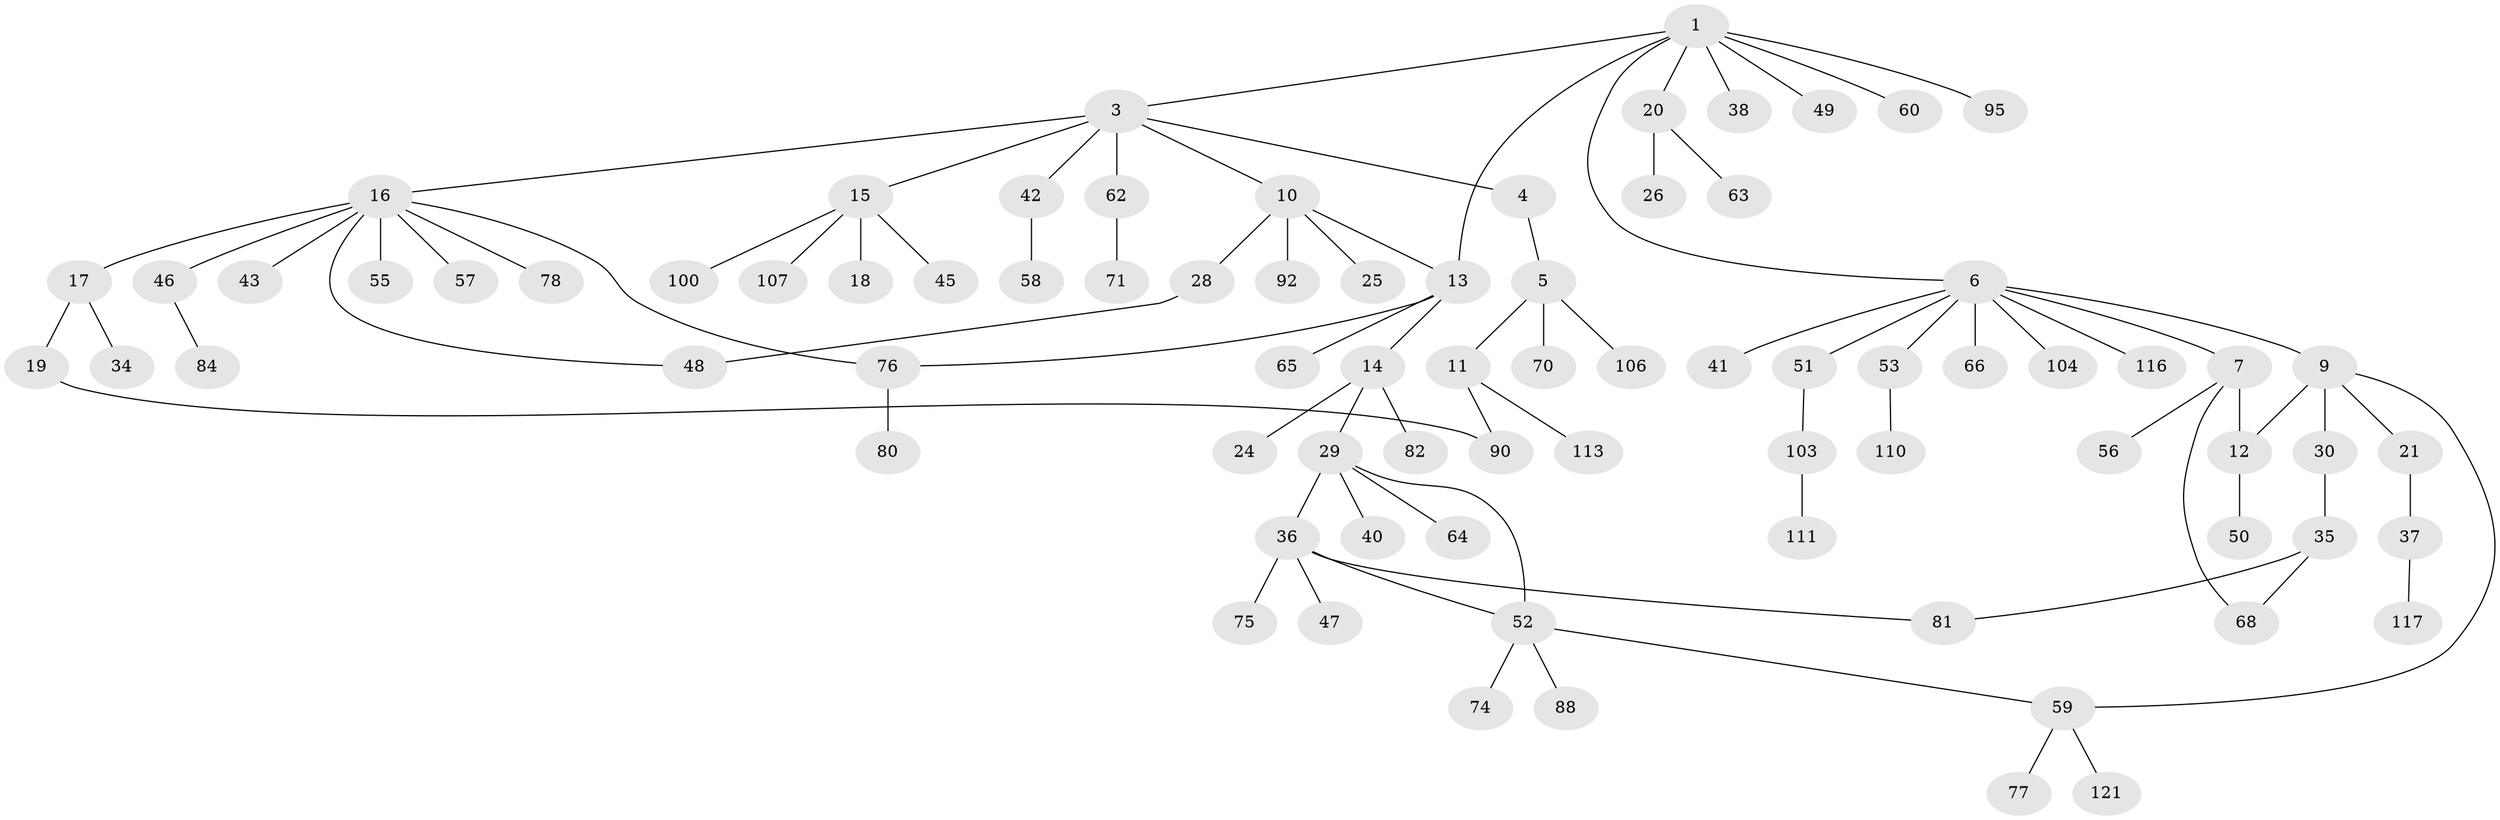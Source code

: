 // original degree distribution, {5: 0.04918032786885246, 7: 0.00819672131147541, 2: 0.3360655737704918, 4: 0.07377049180327869, 9: 0.00819672131147541, 3: 0.09016393442622951, 6: 0.01639344262295082, 1: 0.4180327868852459}
// Generated by graph-tools (version 1.1) at 2025/10/02/27/25 16:10:56]
// undirected, 81 vertices, 89 edges
graph export_dot {
graph [start="1"]
  node [color=gray90,style=filled];
  1 [super="+2"];
  3 [super="+8"];
  4;
  5 [super="+79"];
  6 [super="+91"];
  7 [super="+44"];
  9 [super="+83"];
  10 [super="+27"];
  11 [super="+73"];
  12 [super="+108"];
  13 [super="+98"];
  14 [super="+61"];
  15 [super="+67"];
  16 [super="+22"];
  17 [super="+87"];
  18 [super="+33"];
  19 [super="+23"];
  20 [super="+120"];
  21;
  24 [super="+118"];
  25 [super="+32"];
  26 [super="+31"];
  28;
  29;
  30;
  34;
  35;
  36 [super="+39"];
  37 [super="+101"];
  38;
  40;
  41 [super="+72"];
  42 [super="+122"];
  43 [super="+114"];
  45;
  46;
  47 [super="+96"];
  48 [super="+102"];
  49 [super="+86"];
  50;
  51 [super="+54"];
  52 [super="+85"];
  53;
  55;
  56;
  57;
  58 [super="+105"];
  59 [super="+69"];
  60;
  62;
  63;
  64;
  65 [super="+109"];
  66;
  68 [super="+97"];
  70 [super="+115"];
  71;
  74 [super="+119"];
  75;
  76;
  77;
  78 [super="+93"];
  80;
  81 [super="+99"];
  82 [super="+94"];
  84 [super="+89"];
  88;
  90;
  92;
  95;
  100;
  103;
  104;
  106;
  107;
  110;
  111 [super="+112"];
  113;
  116;
  117;
  121;
  1 -- 3;
  1 -- 20;
  1 -- 60;
  1 -- 95;
  1 -- 49;
  1 -- 38;
  1 -- 6;
  1 -- 13;
  3 -- 4;
  3 -- 10;
  3 -- 15;
  3 -- 16;
  3 -- 62;
  3 -- 42;
  4 -- 5;
  5 -- 11;
  5 -- 70;
  5 -- 106;
  6 -- 7;
  6 -- 9;
  6 -- 41;
  6 -- 51;
  6 -- 53;
  6 -- 66;
  6 -- 104;
  6 -- 116;
  7 -- 12;
  7 -- 56;
  7 -- 68;
  9 -- 21;
  9 -- 30;
  9 -- 59;
  9 -- 12;
  10 -- 13;
  10 -- 25;
  10 -- 28;
  10 -- 92;
  11 -- 90;
  11 -- 113;
  12 -- 50;
  13 -- 14;
  13 -- 65;
  13 -- 76;
  14 -- 24;
  14 -- 29;
  14 -- 82;
  15 -- 18;
  15 -- 45;
  15 -- 107;
  15 -- 100;
  16 -- 17;
  16 -- 55;
  16 -- 78;
  16 -- 57;
  16 -- 43;
  16 -- 76;
  16 -- 46;
  16 -- 48;
  17 -- 19;
  17 -- 34;
  19 -- 90;
  20 -- 26;
  20 -- 63;
  21 -- 37;
  28 -- 48;
  29 -- 36;
  29 -- 40;
  29 -- 64;
  29 -- 52;
  30 -- 35;
  35 -- 81;
  35 -- 68;
  36 -- 47;
  36 -- 52;
  36 -- 81;
  36 -- 75;
  37 -- 117;
  42 -- 58;
  46 -- 84;
  51 -- 103;
  52 -- 59;
  52 -- 74;
  52 -- 88;
  53 -- 110;
  59 -- 77;
  59 -- 121;
  62 -- 71;
  76 -- 80;
  103 -- 111;
}
